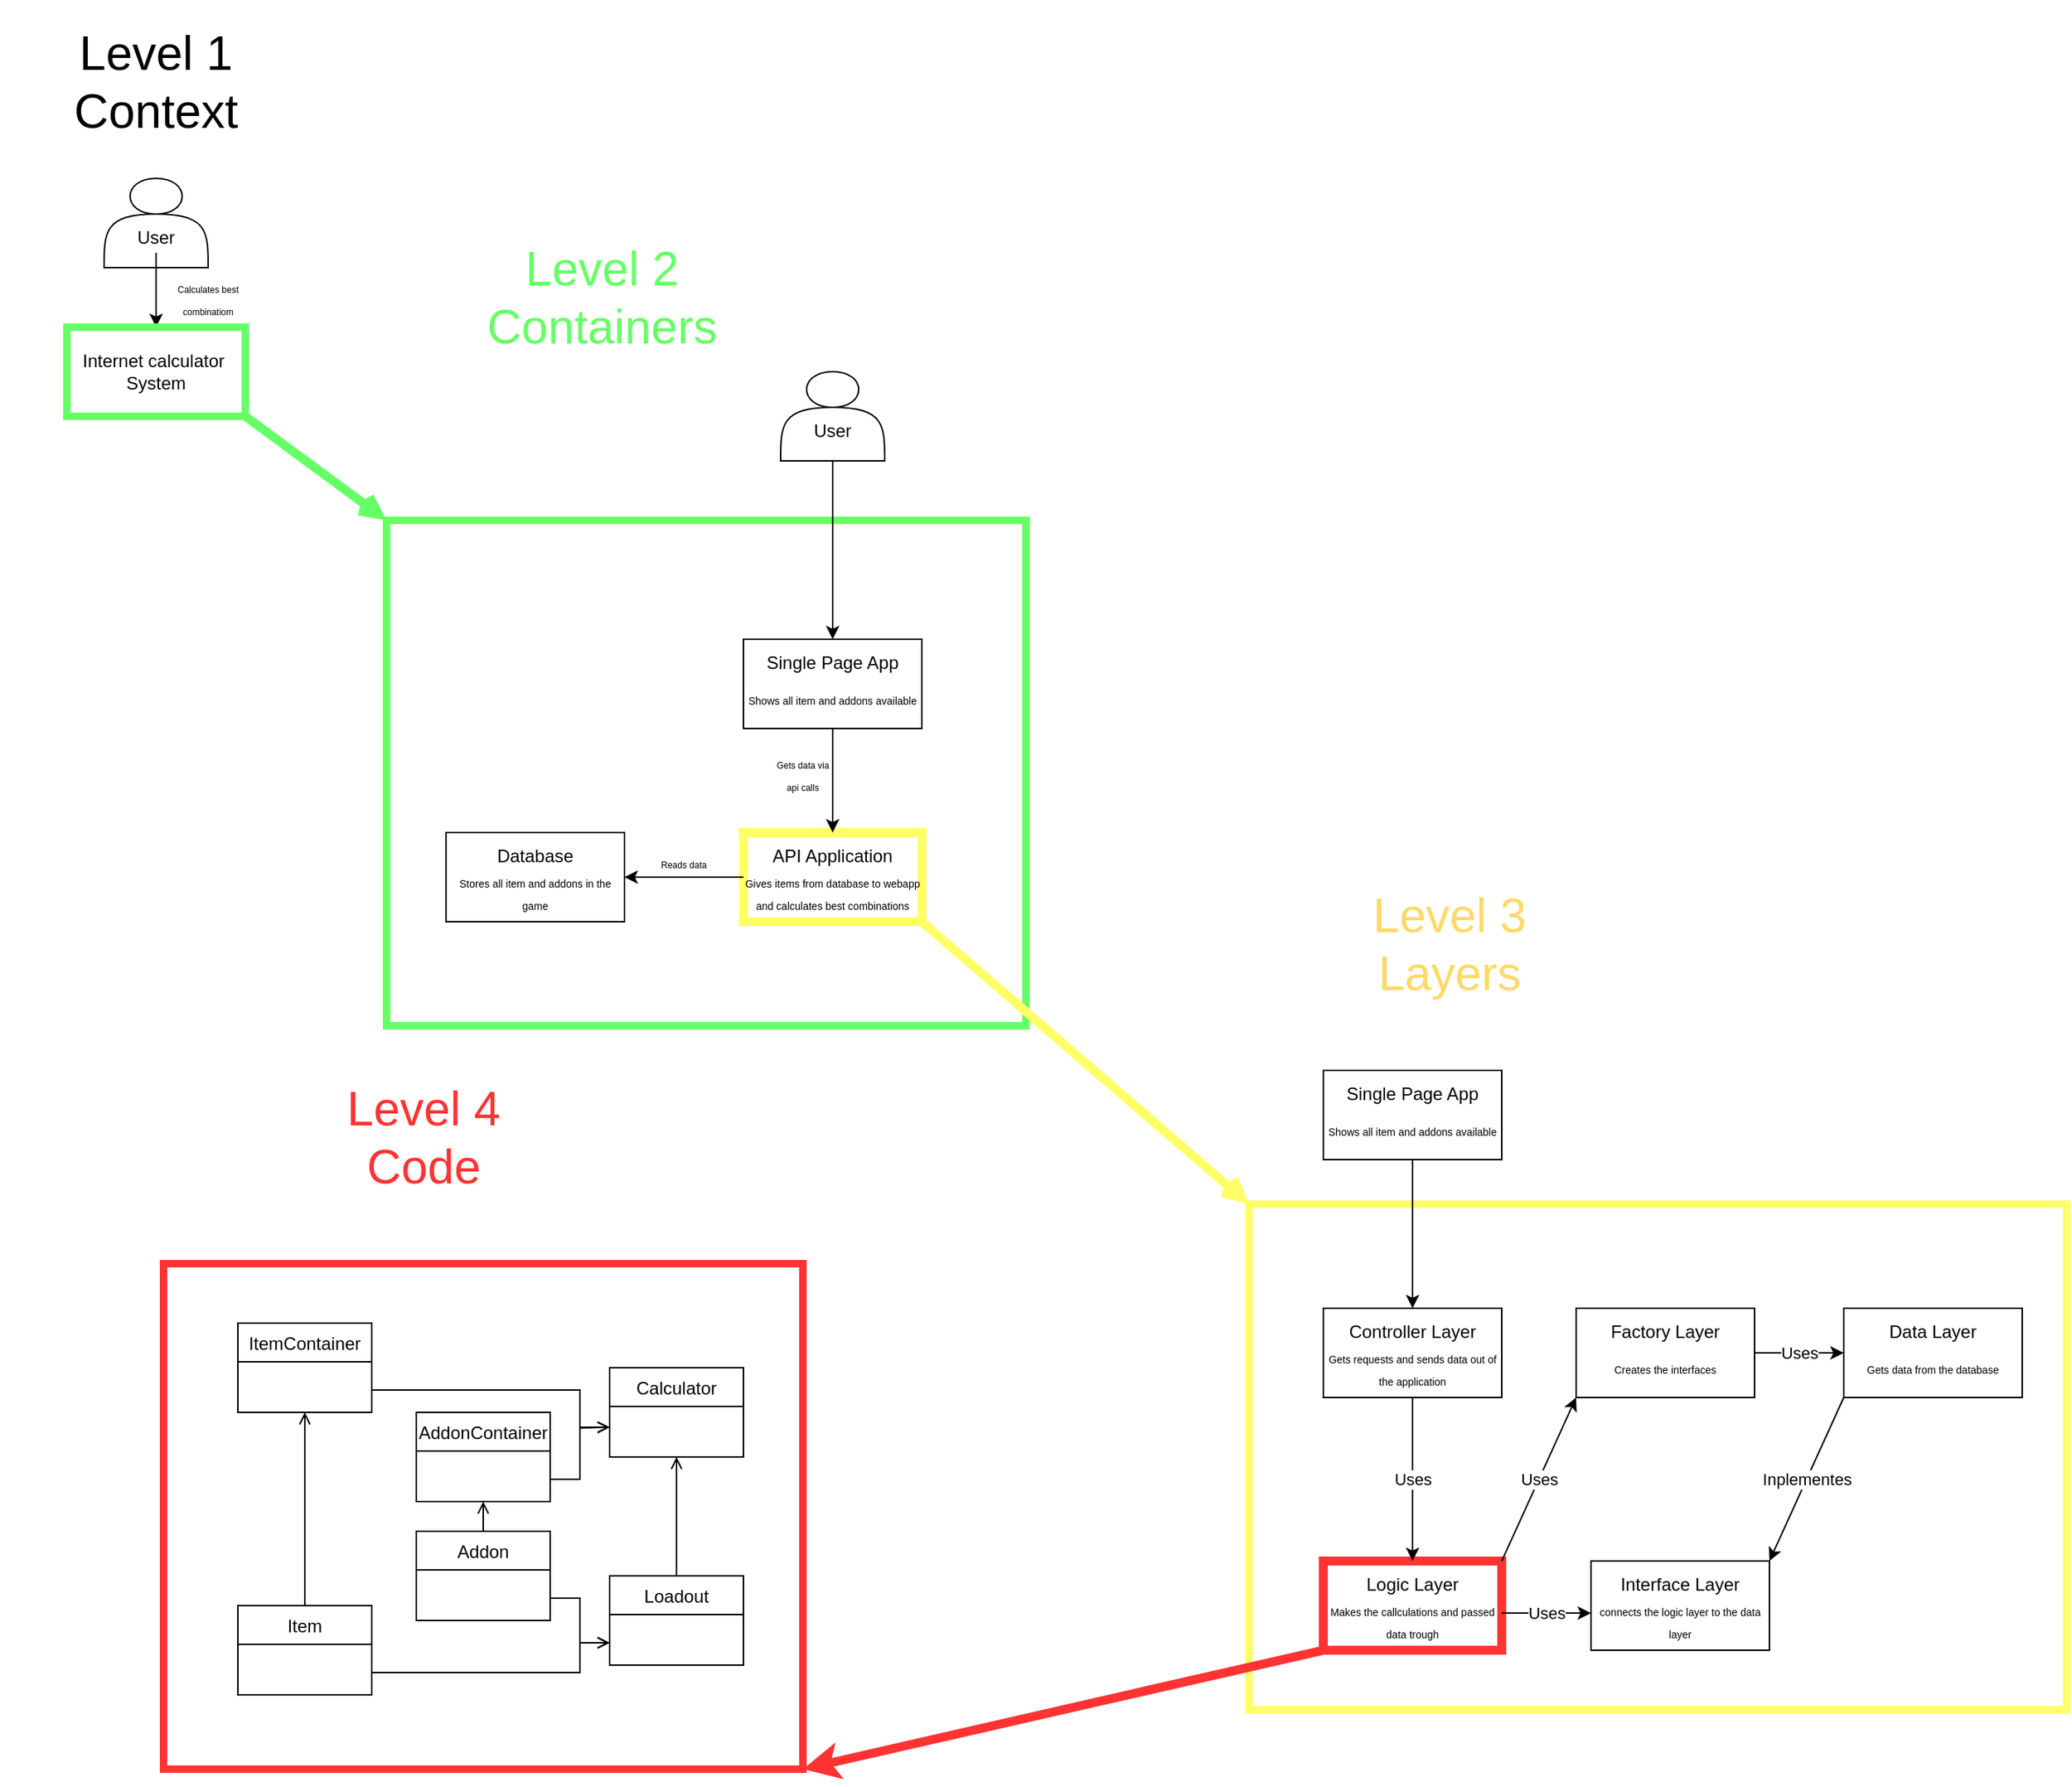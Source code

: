 <mxfile version="13.9.9" type="device"><diagram id="OyrXjg1q_2DPZoHr1FcK" name="Page-1"><mxGraphModel dx="1086" dy="806" grid="1" gridSize="10" guides="1" tooltips="1" connect="1" arrows="1" fold="1" page="1" pageScale="1" pageWidth="850" pageHeight="1100" math="0" shadow="0"><root><mxCell id="0"/><mxCell id="1" parent="0"/><mxCell id="dgaE-iCHGwqDzIfchuUK-3" value="" style="group" parent="1" vertex="1" connectable="0"><mxGeometry x="120" y="150" width="70" height="60" as="geometry"/></mxCell><mxCell id="dgaE-iCHGwqDzIfchuUK-1" value="" style="shape=actor;whiteSpace=wrap;html=1;" parent="dgaE-iCHGwqDzIfchuUK-3" vertex="1"><mxGeometry width="70" height="60" as="geometry"/></mxCell><mxCell id="dgaE-iCHGwqDzIfchuUK-2" value="User" style="text;html=1;strokeColor=none;fillColor=none;align=center;verticalAlign=middle;whiteSpace=wrap;rounded=0;" parent="dgaE-iCHGwqDzIfchuUK-3" vertex="1"><mxGeometry x="15" y="30" width="40" height="20" as="geometry"/></mxCell><mxCell id="dgaE-iCHGwqDzIfchuUK-5" style="edgeStyle=orthogonalEdgeStyle;rounded=0;orthogonalLoop=1;jettySize=auto;html=1;exitX=0.5;exitY=1;exitDx=0;exitDy=0;" parent="1" source="dgaE-iCHGwqDzIfchuUK-2" target="dgaE-iCHGwqDzIfchuUK-6" edge="1"><mxGeometry relative="1" as="geometry"><mxPoint x="155" y="280" as="targetPoint"/></mxGeometry></mxCell><mxCell id="dgaE-iCHGwqDzIfchuUK-6" value="Internet calculator&amp;nbsp;&lt;br&gt;System" style="rounded=0;whiteSpace=wrap;html=1;strokeColor=#66FF66;strokeWidth=5;" parent="1" vertex="1"><mxGeometry x="95" y="250" width="120" height="60" as="geometry"/></mxCell><mxCell id="dgaE-iCHGwqDzIfchuUK-7" style="rounded=0;orthogonalLoop=1;jettySize=auto;html=1;exitX=1;exitY=1;exitDx=0;exitDy=0;strokeWidth=6;endArrow=open;endFill=0;strokeColor=#66FF66;" parent="1" source="dgaE-iCHGwqDzIfchuUK-6" edge="1"><mxGeometry relative="1" as="geometry"><mxPoint x="310" y="380" as="targetPoint"/><mxPoint x="165" y="230" as="sourcePoint"/></mxGeometry></mxCell><mxCell id="dgaE-iCHGwqDzIfchuUK-8" value="" style="rounded=0;whiteSpace=wrap;html=1;strokeColor=#66FF66;strokeWidth=5;" parent="1" vertex="1"><mxGeometry x="310" y="380" width="430" height="340" as="geometry"/></mxCell><mxCell id="dgaE-iCHGwqDzIfchuUK-9" value="API Application&lt;br&gt;&lt;br&gt;&lt;br&gt;" style="rounded=0;whiteSpace=wrap;html=1;strokeColor=#FFFF66;strokeWidth=6;" parent="1" vertex="1"><mxGeometry x="550" y="590" width="120" height="60" as="geometry"/></mxCell><mxCell id="dgaE-iCHGwqDzIfchuUK-10" value="&lt;font style=&quot;font-size: 7px&quot;&gt;Gives items from database to webapp and calculates best combinations&lt;/font&gt;" style="text;html=1;strokeColor=none;fillColor=none;align=center;verticalAlign=middle;whiteSpace=wrap;rounded=0;" parent="1" vertex="1"><mxGeometry x="550" y="620" width="120" height="20" as="geometry"/></mxCell><mxCell id="dgaE-iCHGwqDzIfchuUK-12" value="Database&lt;br&gt;&lt;br&gt;&lt;br&gt;" style="rounded=0;whiteSpace=wrap;html=1;" parent="1" vertex="1"><mxGeometry x="350" y="590" width="120" height="60" as="geometry"/></mxCell><mxCell id="dgaE-iCHGwqDzIfchuUK-13" value="&lt;font style=&quot;font-size: 7px&quot;&gt;Stores all item and addons in the game&lt;/font&gt;" style="text;html=1;strokeColor=none;fillColor=none;align=center;verticalAlign=middle;whiteSpace=wrap;rounded=0;" parent="1" vertex="1"><mxGeometry x="350" y="620" width="120" height="20" as="geometry"/></mxCell><mxCell id="dgaE-iCHGwqDzIfchuUK-18" value="" style="endArrow=classic;html=1;strokeWidth=1;entryX=1;entryY=0.5;entryDx=0;entryDy=0;exitX=0;exitY=0;exitDx=0;exitDy=0;" parent="1" source="dgaE-iCHGwqDzIfchuUK-10" target="dgaE-iCHGwqDzIfchuUK-12" edge="1"><mxGeometry width="50" height="50" relative="1" as="geometry"><mxPoint x="520" y="550" as="sourcePoint"/><mxPoint x="470" y="600" as="targetPoint"/></mxGeometry></mxCell><mxCell id="dgaE-iCHGwqDzIfchuUK-21" value="Single Page App&lt;br&gt;&lt;br&gt;&lt;br&gt;" style="rounded=0;whiteSpace=wrap;html=1;" parent="1" vertex="1"><mxGeometry x="550" y="460" width="120" height="60" as="geometry"/></mxCell><mxCell id="dgaE-iCHGwqDzIfchuUK-22" value="" style="group" parent="1" vertex="1" connectable="0"><mxGeometry x="570" y="280" width="70" height="60" as="geometry"/></mxCell><mxCell id="dgaE-iCHGwqDzIfchuUK-23" value="" style="shape=actor;whiteSpace=wrap;html=1;" parent="dgaE-iCHGwqDzIfchuUK-22" vertex="1"><mxGeometry x="5" width="70" height="60" as="geometry"/></mxCell><mxCell id="dgaE-iCHGwqDzIfchuUK-24" value="User" style="text;html=1;strokeColor=none;fillColor=none;align=center;verticalAlign=middle;whiteSpace=wrap;rounded=0;" parent="dgaE-iCHGwqDzIfchuUK-22" vertex="1"><mxGeometry x="20" y="30" width="40" height="20" as="geometry"/></mxCell><mxCell id="dgaE-iCHGwqDzIfchuUK-25" value="" style="endArrow=classic;html=1;strokeWidth=1;entryX=0.5;entryY=0;entryDx=0;entryDy=0;exitX=0.5;exitY=1;exitDx=0;exitDy=0;" parent="1" source="dgaE-iCHGwqDzIfchuUK-21" target="dgaE-iCHGwqDzIfchuUK-9" edge="1"><mxGeometry width="50" height="50" relative="1" as="geometry"><mxPoint x="540.0" y="630" as="sourcePoint"/><mxPoint x="480" y="630" as="targetPoint"/></mxGeometry></mxCell><mxCell id="dgaE-iCHGwqDzIfchuUK-26" value="&lt;span style=&quot;font-size: 6px&quot;&gt;Reads data&lt;/span&gt;" style="text;html=1;strokeColor=none;fillColor=none;align=center;verticalAlign=middle;whiteSpace=wrap;rounded=0;" parent="1" vertex="1"><mxGeometry x="490" y="600" width="40" height="20" as="geometry"/></mxCell><mxCell id="dgaE-iCHGwqDzIfchuUK-27" value="&lt;span style=&quot;font-size: 6px&quot;&gt;Gets data via api calls&lt;/span&gt;" style="text;html=1;strokeColor=none;fillColor=none;align=center;verticalAlign=middle;whiteSpace=wrap;rounded=0;" parent="1" vertex="1"><mxGeometry x="570" y="540" width="40" height="20" as="geometry"/></mxCell><mxCell id="dgaE-iCHGwqDzIfchuUK-28" value="" style="endArrow=classic;html=1;strokeWidth=1;entryX=0.5;entryY=0;entryDx=0;entryDy=0;exitX=0.5;exitY=1;exitDx=0;exitDy=0;" parent="1" source="dgaE-iCHGwqDzIfchuUK-23" target="dgaE-iCHGwqDzIfchuUK-21" edge="1"><mxGeometry width="50" height="50" relative="1" as="geometry"><mxPoint x="620" y="530" as="sourcePoint"/><mxPoint x="620" y="600" as="targetPoint"/></mxGeometry></mxCell><mxCell id="dgaE-iCHGwqDzIfchuUK-29" value="" style="rounded=0;whiteSpace=wrap;html=1;strokeWidth=5;strokeColor=#FFFF66;" parent="1" vertex="1"><mxGeometry x="890" y="840" width="550" height="340" as="geometry"/></mxCell><mxCell id="dgaE-iCHGwqDzIfchuUK-30" value="&lt;font style=&quot;font-size: 7px&quot;&gt;Shows all item and addons available&lt;/font&gt;" style="text;html=1;strokeColor=none;fillColor=none;align=center;verticalAlign=middle;whiteSpace=wrap;rounded=0;" parent="1" vertex="1"><mxGeometry x="550" y="490" width="120" height="20" as="geometry"/></mxCell><mxCell id="dgaE-iCHGwqDzIfchuUK-31" value="&lt;span style=&quot;font-size: 6px&quot;&gt;Calculates best combinatiom&lt;/span&gt;" style="text;html=1;strokeColor=none;fillColor=none;align=center;verticalAlign=middle;whiteSpace=wrap;rounded=0;spacing=0;" parent="1" vertex="1"><mxGeometry x="160" y="210" width="60" height="40" as="geometry"/></mxCell><mxCell id="dgaE-iCHGwqDzIfchuUK-34" value="Controller Layer&lt;br&gt;&lt;br&gt;&lt;br&gt;" style="rounded=0;whiteSpace=wrap;html=1;" parent="1" vertex="1"><mxGeometry x="940" y="910" width="120" height="60" as="geometry"/></mxCell><mxCell id="dgaE-iCHGwqDzIfchuUK-35" value="&lt;font style=&quot;font-size: 7px&quot;&gt;Gets requests and sends data out of the application&lt;/font&gt;" style="text;html=1;strokeColor=none;fillColor=none;align=center;verticalAlign=middle;whiteSpace=wrap;rounded=0;" parent="1" vertex="1"><mxGeometry x="940" y="940" width="120" height="20" as="geometry"/></mxCell><mxCell id="dgaE-iCHGwqDzIfchuUK-19" style="edgeStyle=none;rounded=0;orthogonalLoop=1;jettySize=auto;html=1;exitX=1;exitY=1;exitDx=0;exitDy=0;endArrow=open;endFill=0;strokeWidth=6;strokeColor=#FFFF66;entryX=0;entryY=0;entryDx=0;entryDy=0;" parent="1" source="dgaE-iCHGwqDzIfchuUK-9" target="dgaE-iCHGwqDzIfchuUK-29" edge="1"><mxGeometry relative="1" as="geometry"><mxPoint x="890" y="840" as="targetPoint"/></mxGeometry></mxCell><mxCell id="dgaE-iCHGwqDzIfchuUK-37" value="Single Page App&lt;br&gt;&lt;br&gt;&lt;br&gt;" style="rounded=0;whiteSpace=wrap;html=1;" parent="1" vertex="1"><mxGeometry x="940" y="750" width="120" height="60" as="geometry"/></mxCell><mxCell id="dgaE-iCHGwqDzIfchuUK-38" value="" style="endArrow=classic;html=1;strokeWidth=1;entryX=0.5;entryY=0;entryDx=0;entryDy=0;exitX=0.5;exitY=1;exitDx=0;exitDy=0;" parent="1" source="dgaE-iCHGwqDzIfchuUK-37" target="dgaE-iCHGwqDzIfchuUK-34" edge="1"><mxGeometry width="50" height="50" relative="1" as="geometry"><mxPoint x="930.0" y="920" as="sourcePoint"/><mxPoint x="1000" y="880" as="targetPoint"/></mxGeometry></mxCell><mxCell id="dgaE-iCHGwqDzIfchuUK-39" value="&lt;font style=&quot;font-size: 7px&quot;&gt;Shows all item and addons available&lt;/font&gt;" style="text;html=1;strokeColor=none;fillColor=none;align=center;verticalAlign=middle;whiteSpace=wrap;rounded=0;" parent="1" vertex="1"><mxGeometry x="940" y="780" width="120" height="20" as="geometry"/></mxCell><mxCell id="dgaE-iCHGwqDzIfchuUK-42" value="Data Layer&lt;br&gt;&lt;br&gt;&lt;br&gt;" style="rounded=0;whiteSpace=wrap;html=1;" parent="1" vertex="1"><mxGeometry x="1290" y="910" width="120" height="60" as="geometry"/></mxCell><mxCell id="dgaE-iCHGwqDzIfchuUK-43" value="&lt;font style=&quot;font-size: 7px&quot;&gt;Gets data from the database&lt;/font&gt;" style="text;html=1;strokeColor=none;fillColor=none;align=center;verticalAlign=middle;whiteSpace=wrap;rounded=0;" parent="1" vertex="1"><mxGeometry x="1290" y="940" width="120" height="20" as="geometry"/></mxCell><mxCell id="dgaE-iCHGwqDzIfchuUK-44" value="Logic&amp;nbsp;Layer&lt;br&gt;&lt;br&gt;&lt;br&gt;" style="rounded=0;whiteSpace=wrap;html=1;strokeColor=#FF3333;strokeWidth=6;" parent="1" vertex="1"><mxGeometry x="940" y="1080" width="120" height="60" as="geometry"/></mxCell><mxCell id="dgaE-iCHGwqDzIfchuUK-45" value="&lt;span style=&quot;font-size: 7px&quot;&gt;Makes the callculations and passed data trough&lt;/span&gt;" style="text;html=1;strokeColor=none;fillColor=none;align=center;verticalAlign=middle;whiteSpace=wrap;rounded=0;" parent="1" vertex="1"><mxGeometry x="940" y="1110" width="120" height="20" as="geometry"/></mxCell><mxCell id="dgaE-iCHGwqDzIfchuUK-46" value="Uses" style="endArrow=classic;html=1;strokeWidth=1;entryX=0.5;entryY=0;entryDx=0;entryDy=0;exitX=0.5;exitY=1;exitDx=0;exitDy=0;" parent="1" source="dgaE-iCHGwqDzIfchuUK-34" target="dgaE-iCHGwqDzIfchuUK-44" edge="1"><mxGeometry width="50" height="50" relative="1" as="geometry"><mxPoint x="1010" y="820" as="sourcePoint"/><mxPoint x="1010" y="920" as="targetPoint"/></mxGeometry></mxCell><mxCell id="dgaE-iCHGwqDzIfchuUK-47" value="Interface Layer&lt;br&gt;&lt;br&gt;&lt;br&gt;" style="rounded=0;whiteSpace=wrap;html=1;" parent="1" vertex="1"><mxGeometry x="1120" y="1080" width="120" height="60" as="geometry"/></mxCell><mxCell id="dgaE-iCHGwqDzIfchuUK-48" value="&lt;span style=&quot;font-size: 7px&quot;&gt;connects the logic layer to the data layer&lt;br&gt;&lt;/span&gt;" style="text;html=1;strokeColor=none;fillColor=none;align=center;verticalAlign=middle;whiteSpace=wrap;rounded=0;" parent="1" vertex="1"><mxGeometry x="1120" y="1110" width="120" height="20" as="geometry"/></mxCell><mxCell id="dgaE-iCHGwqDzIfchuUK-49" value="Uses" style="endArrow=classic;html=1;strokeWidth=1;entryX=0;entryY=0.25;entryDx=0;entryDy=0;exitX=1;exitY=0.25;exitDx=0;exitDy=0;" parent="1" source="dgaE-iCHGwqDzIfchuUK-45" target="dgaE-iCHGwqDzIfchuUK-48" edge="1"><mxGeometry width="50" height="50" relative="1" as="geometry"><mxPoint x="1010" y="980" as="sourcePoint"/><mxPoint x="1010" y="1090" as="targetPoint"/></mxGeometry></mxCell><mxCell id="dgaE-iCHGwqDzIfchuUK-50" value="Factory Layer&lt;br&gt;&lt;br&gt;&lt;br&gt;" style="rounded=0;whiteSpace=wrap;html=1;" parent="1" vertex="1"><mxGeometry x="1110" y="910" width="120" height="60" as="geometry"/></mxCell><mxCell id="dgaE-iCHGwqDzIfchuUK-51" value="&lt;span style=&quot;font-size: 7px&quot;&gt;Creates the interfaces&lt;br&gt;&lt;/span&gt;" style="text;html=1;strokeColor=none;fillColor=none;align=center;verticalAlign=middle;whiteSpace=wrap;rounded=0;" parent="1" vertex="1"><mxGeometry x="1110" y="940" width="120" height="20" as="geometry"/></mxCell><mxCell id="dgaE-iCHGwqDzIfchuUK-52" value="Uses" style="endArrow=classic;html=1;strokeWidth=1;entryX=0;entryY=1;entryDx=0;entryDy=0;exitX=1;exitY=0;exitDx=0;exitDy=0;" parent="1" source="dgaE-iCHGwqDzIfchuUK-44" target="dgaE-iCHGwqDzIfchuUK-50" edge="1"><mxGeometry width="50" height="50" relative="1" as="geometry"><mxPoint x="1070" y="1125" as="sourcePoint"/><mxPoint x="1130" y="1125" as="targetPoint"/></mxGeometry></mxCell><mxCell id="dgaE-iCHGwqDzIfchuUK-53" value="Inplementes" style="endArrow=classic;html=1;strokeWidth=1;entryX=1;entryY=0;entryDx=0;entryDy=0;exitX=0;exitY=1;exitDx=0;exitDy=0;" parent="1" source="dgaE-iCHGwqDzIfchuUK-42" target="dgaE-iCHGwqDzIfchuUK-47" edge="1"><mxGeometry width="50" height="50" relative="1" as="geometry"><mxPoint x="1070" y="1090" as="sourcePoint"/><mxPoint x="1130" y="980" as="targetPoint"/></mxGeometry></mxCell><mxCell id="dgaE-iCHGwqDzIfchuUK-54" value="Uses" style="endArrow=classic;html=1;strokeWidth=1;entryX=0;entryY=0.5;entryDx=0;entryDy=0;exitX=1;exitY=0;exitDx=0;exitDy=0;" parent="1" source="dgaE-iCHGwqDzIfchuUK-51" target="dgaE-iCHGwqDzIfchuUK-42" edge="1"><mxGeometry width="50" height="50" relative="1" as="geometry"><mxPoint x="1250" y="940" as="sourcePoint"/><mxPoint x="1130" y="980" as="targetPoint"/></mxGeometry></mxCell><mxCell id="dgaE-iCHGwqDzIfchuUK-55" value="" style="endArrow=classic;html=1;strokeWidth=6;exitX=0;exitY=1;exitDx=0;exitDy=0;entryX=1;entryY=1;entryDx=0;entryDy=0;strokeColor=#FF3333;" parent="1" source="dgaE-iCHGwqDzIfchuUK-44" target="dgaE-iCHGwqDzIfchuUK-56" edge="1"><mxGeometry width="50" height="50" relative="1" as="geometry"><mxPoint x="1030" y="1150" as="sourcePoint"/><mxPoint x="640" y="1150" as="targetPoint"/></mxGeometry></mxCell><mxCell id="dgaE-iCHGwqDzIfchuUK-56" value="" style="rounded=0;whiteSpace=wrap;html=1;strokeWidth=5;strokeColor=#FF3333;" parent="1" vertex="1"><mxGeometry x="160" y="880" width="430" height="340" as="geometry"/></mxCell><mxCell id="dgaE-iCHGwqDzIfchuUK-57" value="Level 1 Context" style="text;html=1;strokeColor=none;fillColor=none;align=center;verticalAlign=middle;whiteSpace=wrap;rounded=0;fontSize=32;" parent="1" vertex="1"><mxGeometry x="50" y="30" width="210" height="110" as="geometry"/></mxCell><mxCell id="dgaE-iCHGwqDzIfchuUK-58" value="Level 2 Containers" style="text;html=1;strokeColor=none;fillColor=none;align=center;verticalAlign=middle;whiteSpace=wrap;rounded=0;fontSize=32;fontColor=#66FF66;" parent="1" vertex="1"><mxGeometry x="350" y="175" width="210" height="110" as="geometry"/></mxCell><mxCell id="dgaE-iCHGwqDzIfchuUK-59" value="Level 3 Layers" style="text;html=1;strokeColor=none;fillColor=none;align=center;verticalAlign=middle;whiteSpace=wrap;rounded=0;fontSize=32;fontColor=#FFD966;" parent="1" vertex="1"><mxGeometry x="920" y="610" width="210" height="110" as="geometry"/></mxCell><mxCell id="dgaE-iCHGwqDzIfchuUK-60" value="Level 4 &lt;br&gt;Code" style="text;html=1;strokeColor=none;fillColor=none;align=center;verticalAlign=middle;whiteSpace=wrap;rounded=0;fontSize=32;fontColor=#FF3333;" parent="1" vertex="1"><mxGeometry x="230" y="740" width="210" height="110" as="geometry"/></mxCell><mxCell id="dgaE-iCHGwqDzIfchuUK-70" style="edgeStyle=orthogonalEdgeStyle;rounded=0;orthogonalLoop=1;jettySize=auto;html=1;exitX=1;exitY=0.75;exitDx=0;exitDy=0;entryX=0;entryY=0.75;entryDx=0;entryDy=0;endArrow=open;endFill=0;strokeWidth=1;fontSize=12;fontColor=#000000;" parent="1" source="dgaE-iCHGwqDzIfchuUK-61" target="dgaE-iCHGwqDzIfchuUK-68" edge="1"><mxGeometry relative="1" as="geometry"><Array as="points"><mxPoint x="440" y="1155"/><mxPoint x="440" y="1135"/></Array></mxGeometry></mxCell><mxCell id="dgaE-iCHGwqDzIfchuUK-75" style="edgeStyle=orthogonalEdgeStyle;rounded=0;orthogonalLoop=1;jettySize=auto;html=1;exitX=0.5;exitY=0;exitDx=0;exitDy=0;entryX=0.5;entryY=1;entryDx=0;entryDy=0;endArrow=open;endFill=0;strokeColor=#000000;strokeWidth=1;fontSize=12;fontColor=#000000;" parent="1" source="dgaE-iCHGwqDzIfchuUK-61" target="dgaE-iCHGwqDzIfchuUK-66" edge="1"><mxGeometry relative="1" as="geometry"/></mxCell><mxCell id="dgaE-iCHGwqDzIfchuUK-61" value="Item" style="swimlane;fontStyle=0;childLayout=stackLayout;horizontal=1;startSize=26;fillColor=none;horizontalStack=0;resizeParent=1;resizeParentMax=0;resizeLast=0;collapsible=1;marginBottom=0;strokeWidth=1;fontSize=12;" parent="1" vertex="1"><mxGeometry x="210" y="1110" width="90" height="60" as="geometry"/></mxCell><mxCell id="dgaE-iCHGwqDzIfchuUK-71" style="edgeStyle=orthogonalEdgeStyle;rounded=0;orthogonalLoop=1;jettySize=auto;html=1;exitX=1;exitY=0.75;exitDx=0;exitDy=0;entryX=0;entryY=0.75;entryDx=0;entryDy=0;endArrow=open;endFill=0;strokeColor=#000000;strokeWidth=1;fontSize=12;fontColor=#000000;" parent="1" source="dgaE-iCHGwqDzIfchuUK-65" target="dgaE-iCHGwqDzIfchuUK-68" edge="1"><mxGeometry relative="1" as="geometry"/></mxCell><mxCell id="dgaE-iCHGwqDzIfchuUK-76" style="edgeStyle=orthogonalEdgeStyle;rounded=0;orthogonalLoop=1;jettySize=auto;html=1;exitX=0.5;exitY=0;exitDx=0;exitDy=0;entryX=0.5;entryY=1;entryDx=0;entryDy=0;endArrow=open;endFill=0;strokeColor=#000000;strokeWidth=1;fontSize=12;fontColor=#000000;" parent="1" source="dgaE-iCHGwqDzIfchuUK-65" target="dgaE-iCHGwqDzIfchuUK-67" edge="1"><mxGeometry relative="1" as="geometry"/></mxCell><mxCell id="dgaE-iCHGwqDzIfchuUK-65" value="Addon" style="swimlane;fontStyle=0;childLayout=stackLayout;horizontal=1;startSize=26;fillColor=none;horizontalStack=0;resizeParent=1;resizeParentMax=0;resizeLast=0;collapsible=1;marginBottom=0;strokeWidth=1;fontSize=12;" parent="1" vertex="1"><mxGeometry x="330" y="1060" width="90" height="60" as="geometry"/></mxCell><mxCell id="dgaE-iCHGwqDzIfchuUK-74" style="edgeStyle=orthogonalEdgeStyle;rounded=0;orthogonalLoop=1;jettySize=auto;html=1;exitX=1;exitY=0.75;exitDx=0;exitDy=0;endArrow=open;endFill=0;strokeColor=#000000;strokeWidth=1;fontSize=12;fontColor=#000000;" parent="1" source="dgaE-iCHGwqDzIfchuUK-66" edge="1"><mxGeometry relative="1" as="geometry"><mxPoint x="460" y="990" as="targetPoint"/><Array as="points"><mxPoint x="440" y="965"/><mxPoint x="440" y="990"/></Array></mxGeometry></mxCell><mxCell id="dgaE-iCHGwqDzIfchuUK-66" value="ItemContainer" style="swimlane;fontStyle=0;childLayout=stackLayout;horizontal=1;startSize=26;fillColor=none;horizontalStack=0;resizeParent=1;resizeParentMax=0;resizeLast=0;collapsible=1;marginBottom=0;strokeWidth=1;fontSize=12;" parent="1" vertex="1"><mxGeometry x="210" y="920" width="90" height="60" as="geometry"/></mxCell><mxCell id="dgaE-iCHGwqDzIfchuUK-73" style="edgeStyle=orthogonalEdgeStyle;rounded=0;orthogonalLoop=1;jettySize=auto;html=1;exitX=1;exitY=0.75;exitDx=0;exitDy=0;endArrow=open;endFill=0;strokeColor=#000000;strokeWidth=1;fontSize=12;fontColor=#000000;" parent="1" source="dgaE-iCHGwqDzIfchuUK-67" edge="1"><mxGeometry relative="1" as="geometry"><mxPoint x="460" y="990" as="targetPoint"/></mxGeometry></mxCell><mxCell id="dgaE-iCHGwqDzIfchuUK-67" value="AddonContainer" style="swimlane;fontStyle=0;childLayout=stackLayout;horizontal=1;startSize=26;fillColor=none;horizontalStack=0;resizeParent=1;resizeParentMax=0;resizeLast=0;collapsible=1;marginBottom=0;strokeWidth=1;fontSize=12;" parent="1" vertex="1"><mxGeometry x="330" y="980" width="90" height="60" as="geometry"/></mxCell><mxCell id="dgaE-iCHGwqDzIfchuUK-72" style="edgeStyle=orthogonalEdgeStyle;rounded=0;orthogonalLoop=1;jettySize=auto;html=1;exitX=0.5;exitY=0;exitDx=0;exitDy=0;entryX=0.5;entryY=1;entryDx=0;entryDy=0;endArrow=open;endFill=0;strokeColor=#000000;strokeWidth=1;fontSize=12;fontColor=#000000;" parent="1" source="dgaE-iCHGwqDzIfchuUK-68" target="dgaE-iCHGwqDzIfchuUK-69" edge="1"><mxGeometry relative="1" as="geometry"/></mxCell><mxCell id="dgaE-iCHGwqDzIfchuUK-68" value="Loadout" style="swimlane;fontStyle=0;childLayout=stackLayout;horizontal=1;startSize=26;fillColor=none;horizontalStack=0;resizeParent=1;resizeParentMax=0;resizeLast=0;collapsible=1;marginBottom=0;strokeWidth=1;fontSize=12;" parent="1" vertex="1"><mxGeometry x="460" y="1090" width="90" height="60" as="geometry"/></mxCell><mxCell id="dgaE-iCHGwqDzIfchuUK-69" value="Calculator" style="swimlane;fontStyle=0;childLayout=stackLayout;horizontal=1;startSize=26;fillColor=none;horizontalStack=0;resizeParent=1;resizeParentMax=0;resizeLast=0;collapsible=1;marginBottom=0;strokeWidth=1;fontSize=12;" parent="1" vertex="1"><mxGeometry x="460" y="950" width="90" height="60" as="geometry"/></mxCell></root></mxGraphModel></diagram></mxfile>